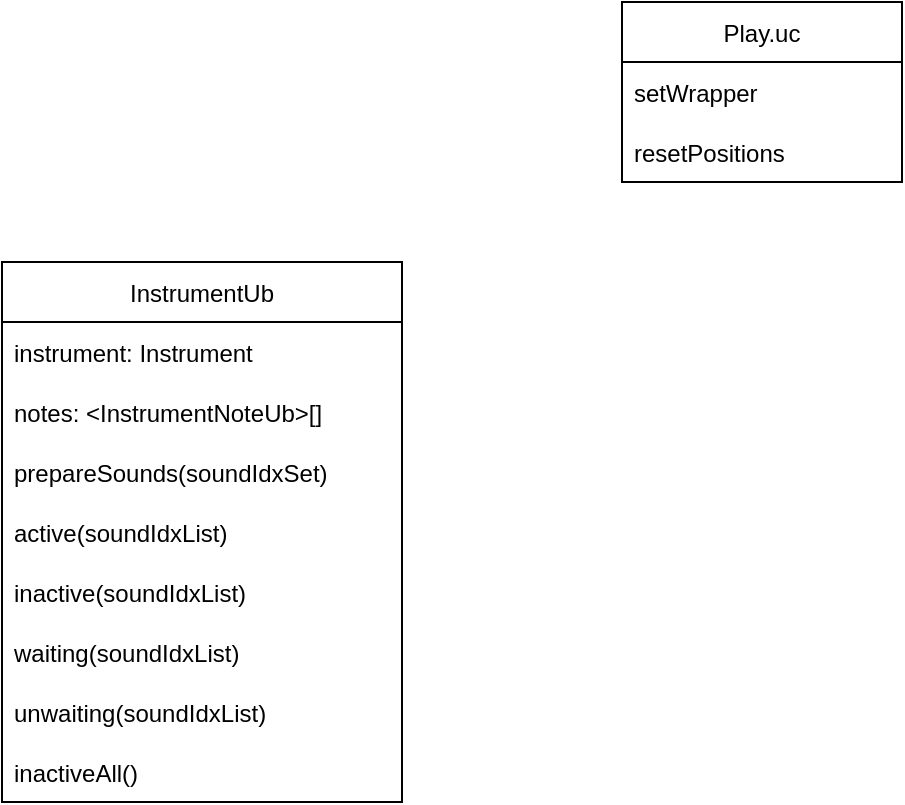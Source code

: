 <mxfile version="20.3.0" type="device"><diagram id="FtDq7Olwgv3mtI_bueXQ" name="Trang-1"><mxGraphModel dx="677" dy="382" grid="1" gridSize="10" guides="1" tooltips="1" connect="1" arrows="1" fold="1" page="1" pageScale="1" pageWidth="827" pageHeight="1169" math="0" shadow="0"><root><mxCell id="0"/><mxCell id="1" parent="0"/><mxCell id="Cs2JmVpZo60gZW9e1cp5-2" value="InstrumentUb" style="swimlane;fontStyle=0;childLayout=stackLayout;horizontal=1;startSize=30;horizontalStack=0;resizeParent=1;resizeParentMax=0;resizeLast=0;collapsible=1;marginBottom=0;" vertex="1" parent="1"><mxGeometry x="140" y="470" width="200" height="270" as="geometry"/></mxCell><mxCell id="Cs2JmVpZo60gZW9e1cp5-12" value="instrument: Instrument" style="text;strokeColor=none;fillColor=none;align=left;verticalAlign=middle;spacingLeft=4;spacingRight=4;overflow=hidden;points=[[0,0.5],[1,0.5]];portConstraint=eastwest;rotatable=0;" vertex="1" parent="Cs2JmVpZo60gZW9e1cp5-2"><mxGeometry y="30" width="200" height="30" as="geometry"/></mxCell><mxCell id="Cs2JmVpZo60gZW9e1cp5-3" value="notes: &lt;InstrumentNoteUb&gt;[]" style="text;strokeColor=none;fillColor=none;align=left;verticalAlign=middle;spacingLeft=4;spacingRight=4;overflow=hidden;points=[[0,0.5],[1,0.5]];portConstraint=eastwest;rotatable=0;" vertex="1" parent="Cs2JmVpZo60gZW9e1cp5-2"><mxGeometry y="60" width="200" height="30" as="geometry"/></mxCell><mxCell id="Cs2JmVpZo60gZW9e1cp5-13" value="prepareSounds(soundIdxSet)" style="text;strokeColor=none;fillColor=none;align=left;verticalAlign=middle;spacingLeft=4;spacingRight=4;overflow=hidden;points=[[0,0.5],[1,0.5]];portConstraint=eastwest;rotatable=0;" vertex="1" parent="Cs2JmVpZo60gZW9e1cp5-2"><mxGeometry y="90" width="200" height="30" as="geometry"/></mxCell><mxCell id="Cs2JmVpZo60gZW9e1cp5-14" value="active(soundIdxList)" style="text;strokeColor=none;fillColor=none;align=left;verticalAlign=middle;spacingLeft=4;spacingRight=4;overflow=hidden;points=[[0,0.5],[1,0.5]];portConstraint=eastwest;rotatable=0;" vertex="1" parent="Cs2JmVpZo60gZW9e1cp5-2"><mxGeometry y="120" width="200" height="30" as="geometry"/></mxCell><mxCell id="Cs2JmVpZo60gZW9e1cp5-15" value="inactive(soundIdxList)" style="text;strokeColor=none;fillColor=none;align=left;verticalAlign=middle;spacingLeft=4;spacingRight=4;overflow=hidden;points=[[0,0.5],[1,0.5]];portConstraint=eastwest;rotatable=0;" vertex="1" parent="Cs2JmVpZo60gZW9e1cp5-2"><mxGeometry y="150" width="200" height="30" as="geometry"/></mxCell><mxCell id="Cs2JmVpZo60gZW9e1cp5-16" value="waiting(soundIdxList)" style="text;strokeColor=none;fillColor=none;align=left;verticalAlign=middle;spacingLeft=4;spacingRight=4;overflow=hidden;points=[[0,0.5],[1,0.5]];portConstraint=eastwest;rotatable=0;" vertex="1" parent="Cs2JmVpZo60gZW9e1cp5-2"><mxGeometry y="180" width="200" height="30" as="geometry"/></mxCell><mxCell id="Cs2JmVpZo60gZW9e1cp5-17" value="unwaiting(soundIdxList)" style="text;strokeColor=none;fillColor=none;align=left;verticalAlign=middle;spacingLeft=4;spacingRight=4;overflow=hidden;points=[[0,0.5],[1,0.5]];portConstraint=eastwest;rotatable=0;" vertex="1" parent="Cs2JmVpZo60gZW9e1cp5-2"><mxGeometry y="210" width="200" height="30" as="geometry"/></mxCell><mxCell id="Cs2JmVpZo60gZW9e1cp5-18" value="inactiveAll()" style="text;strokeColor=none;fillColor=none;align=left;verticalAlign=middle;spacingLeft=4;spacingRight=4;overflow=hidden;points=[[0,0.5],[1,0.5]];portConstraint=eastwest;rotatable=0;" vertex="1" parent="Cs2JmVpZo60gZW9e1cp5-2"><mxGeometry y="240" width="200" height="30" as="geometry"/></mxCell><mxCell id="Cs2JmVpZo60gZW9e1cp5-7" value="Play.uc" style="swimlane;fontStyle=0;childLayout=stackLayout;horizontal=1;startSize=30;horizontalStack=0;resizeParent=1;resizeParentMax=0;resizeLast=0;collapsible=1;marginBottom=0;" vertex="1" parent="1"><mxGeometry x="450" y="340" width="140" height="90" as="geometry"/></mxCell><mxCell id="Cs2JmVpZo60gZW9e1cp5-8" value="setWrapper" style="text;strokeColor=none;fillColor=none;align=left;verticalAlign=middle;spacingLeft=4;spacingRight=4;overflow=hidden;points=[[0,0.5],[1,0.5]];portConstraint=eastwest;rotatable=0;" vertex="1" parent="Cs2JmVpZo60gZW9e1cp5-7"><mxGeometry y="30" width="140" height="30" as="geometry"/></mxCell><mxCell id="Cs2JmVpZo60gZW9e1cp5-9" value="resetPositions" style="text;strokeColor=none;fillColor=none;align=left;verticalAlign=middle;spacingLeft=4;spacingRight=4;overflow=hidden;points=[[0,0.5],[1,0.5]];portConstraint=eastwest;rotatable=0;" vertex="1" parent="Cs2JmVpZo60gZW9e1cp5-7"><mxGeometry y="60" width="140" height="30" as="geometry"/></mxCell></root></mxGraphModel></diagram></mxfile>